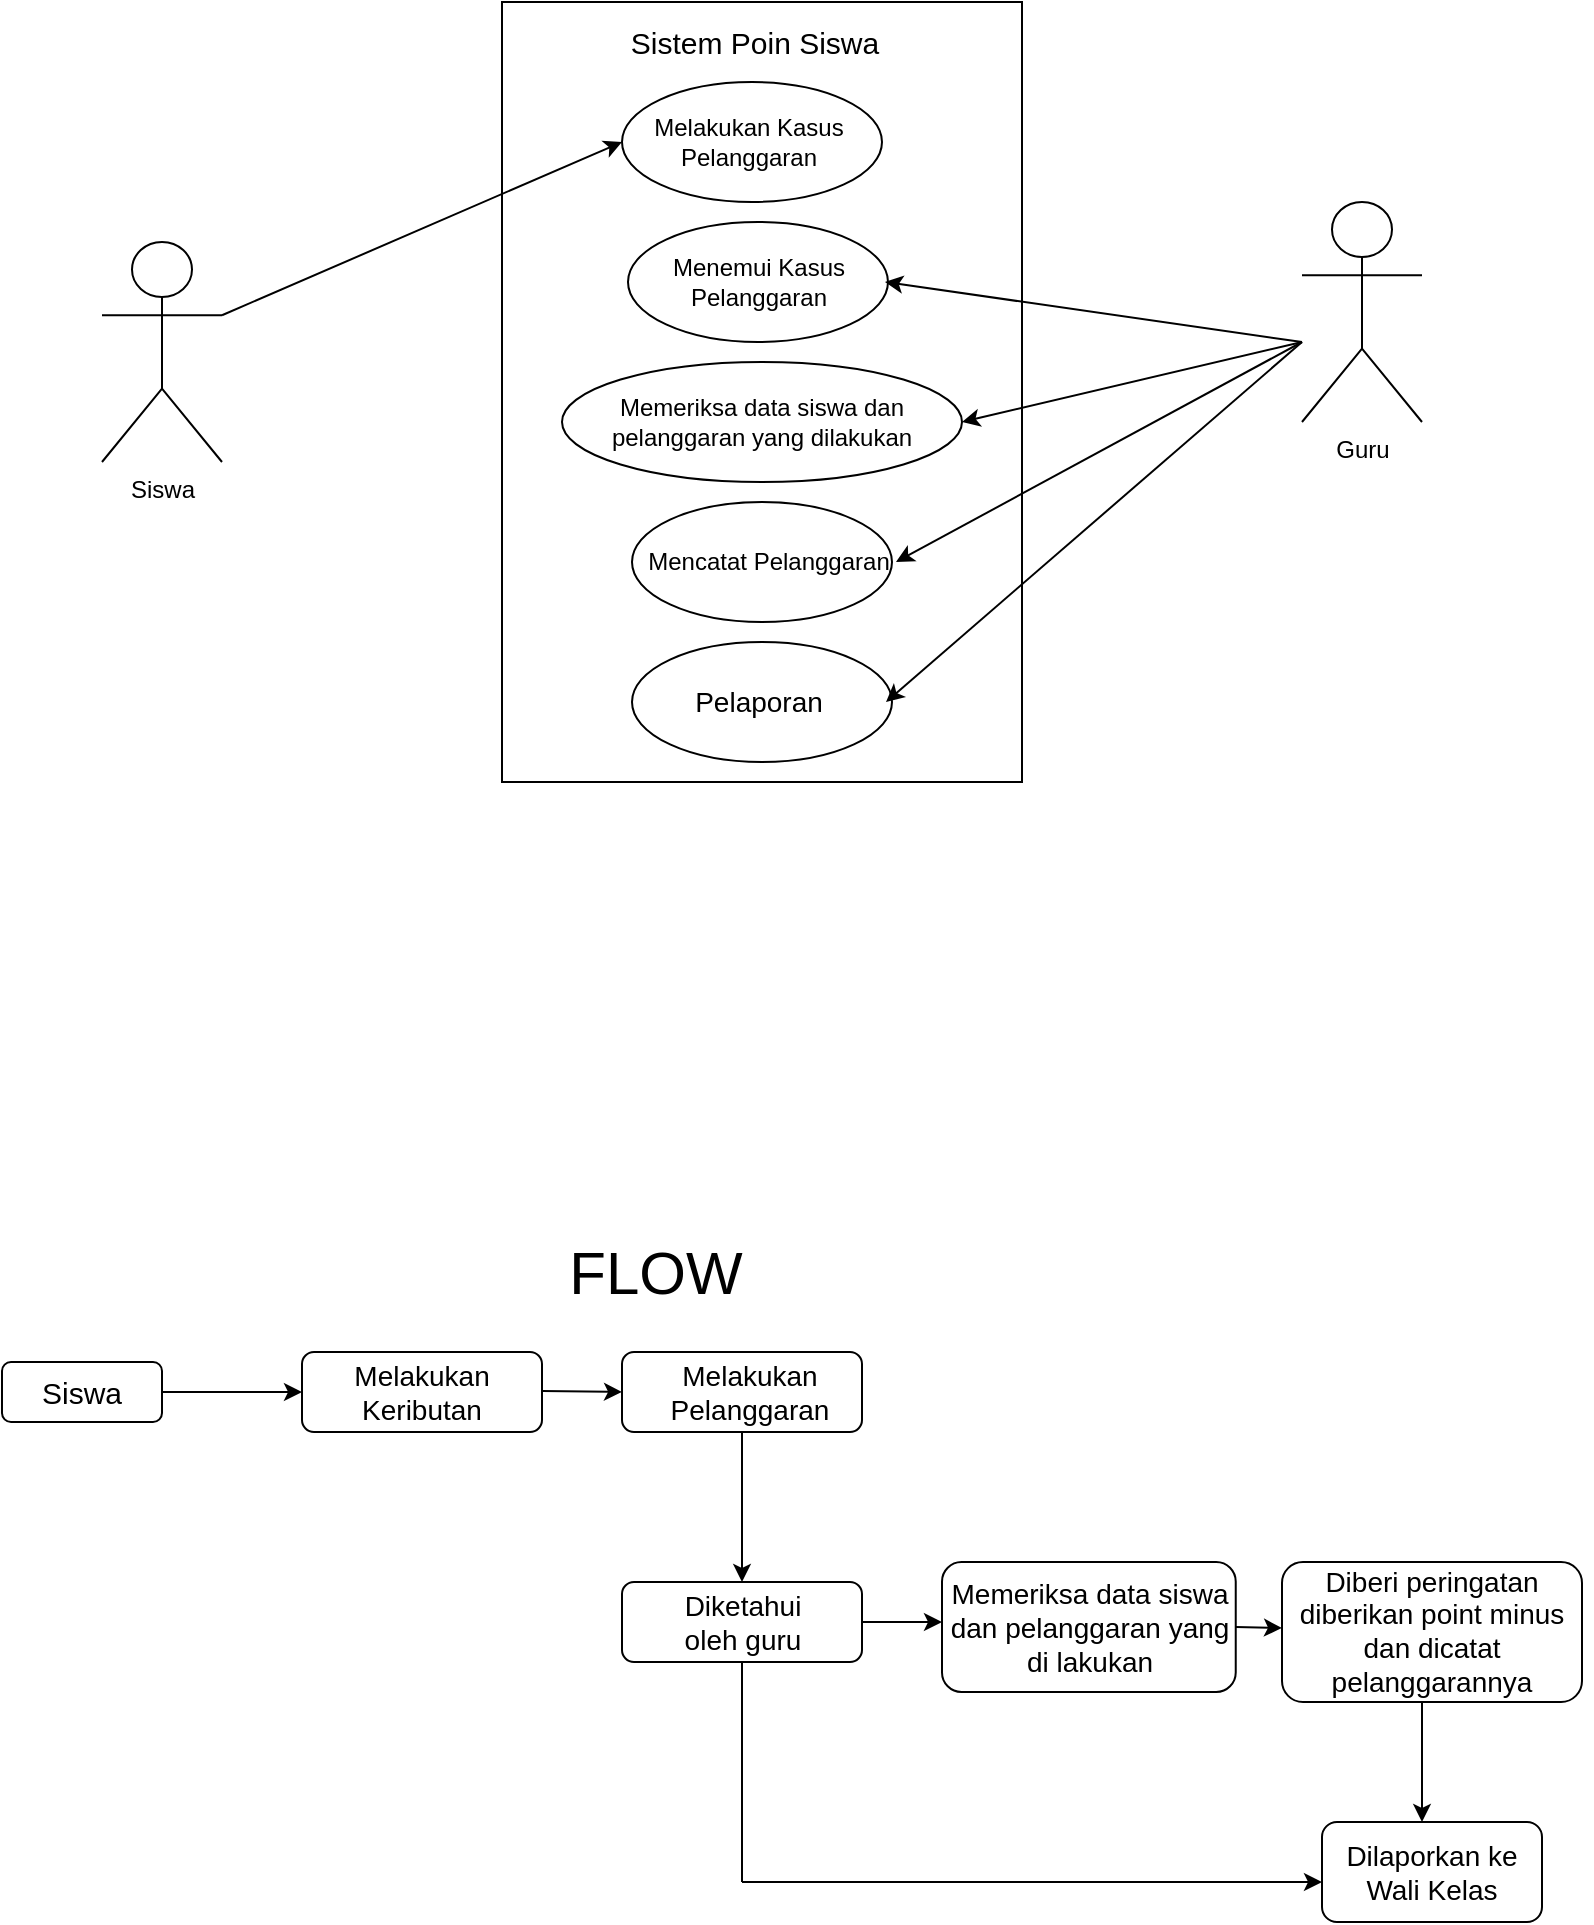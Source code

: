 <mxfile version="23.0.2" type="github">
  <diagram name="Page-1" id="c-LBESTsWk4GhdOicQx2">
    <mxGraphModel dx="969" dy="561" grid="1" gridSize="10" guides="1" tooltips="1" connect="1" arrows="1" fold="1" page="1" pageScale="1" pageWidth="850" pageHeight="1100" math="0" shadow="0">
      <root>
        <mxCell id="0" />
        <mxCell id="1" parent="0" />
        <mxCell id="ZHsp3BJBkllkspzBNNJd-2" value="" style="rounded=0;whiteSpace=wrap;html=1;" vertex="1" parent="1">
          <mxGeometry x="300" y="70" width="260" height="390" as="geometry" />
        </mxCell>
        <mxCell id="ZHsp3BJBkllkspzBNNJd-3" value="" style="ellipse;whiteSpace=wrap;html=1;" vertex="1" parent="1">
          <mxGeometry x="360" y="110" width="130" height="60" as="geometry" />
        </mxCell>
        <mxCell id="ZHsp3BJBkllkspzBNNJd-4" value="&lt;font style=&quot;font-size: 15px;&quot;&gt;Sistem Poin Siswa&lt;/font&gt;" style="text;html=1;strokeColor=none;fillColor=none;align=center;verticalAlign=middle;whiteSpace=wrap;rounded=0;" vertex="1" parent="1">
          <mxGeometry x="363" y="70" width="127" height="40" as="geometry" />
        </mxCell>
        <mxCell id="ZHsp3BJBkllkspzBNNJd-8" value="&lt;font style=&quot;font-size: 12px;&quot;&gt;Melakukan Kasus Pelanggaran&lt;/font&gt;" style="text;html=1;strokeColor=none;fillColor=none;align=center;verticalAlign=middle;whiteSpace=wrap;rounded=0;" vertex="1" parent="1">
          <mxGeometry x="360" y="120" width="127" height="40" as="geometry" />
        </mxCell>
        <mxCell id="ZHsp3BJBkllkspzBNNJd-10" value="" style="ellipse;whiteSpace=wrap;html=1;" vertex="1" parent="1">
          <mxGeometry x="363" y="180" width="130" height="60" as="geometry" />
        </mxCell>
        <mxCell id="ZHsp3BJBkllkspzBNNJd-11" value="&lt;font style=&quot;font-size: 12px;&quot;&gt;Menemui Kasus Pelanggaran&lt;/font&gt;" style="text;html=1;strokeColor=none;fillColor=none;align=center;verticalAlign=middle;whiteSpace=wrap;rounded=0;" vertex="1" parent="1">
          <mxGeometry x="364.5" y="190" width="127" height="40" as="geometry" />
        </mxCell>
        <mxCell id="ZHsp3BJBkllkspzBNNJd-12" value="" style="ellipse;whiteSpace=wrap;html=1;" vertex="1" parent="1">
          <mxGeometry x="330" y="250" width="200" height="60" as="geometry" />
        </mxCell>
        <mxCell id="ZHsp3BJBkllkspzBNNJd-13" value="&lt;font style=&quot;font-size: 12px;&quot;&gt;Memeriksa data siswa dan pelanggaran yang dilakukan&lt;/font&gt;" style="text;html=1;strokeColor=none;fillColor=none;align=center;verticalAlign=middle;whiteSpace=wrap;rounded=0;" vertex="1" parent="1">
          <mxGeometry x="353.25" y="260" width="153.5" height="40" as="geometry" />
        </mxCell>
        <mxCell id="ZHsp3BJBkllkspzBNNJd-15" value="" style="ellipse;whiteSpace=wrap;html=1;" vertex="1" parent="1">
          <mxGeometry x="365" y="320" width="130" height="60" as="geometry" />
        </mxCell>
        <mxCell id="ZHsp3BJBkllkspzBNNJd-16" value="" style="ellipse;whiteSpace=wrap;html=1;" vertex="1" parent="1">
          <mxGeometry x="365" y="390" width="130" height="60" as="geometry" />
        </mxCell>
        <mxCell id="ZHsp3BJBkllkspzBNNJd-17" value="&lt;font style=&quot;font-size: 12px;&quot;&gt;Mencatat Pelanggaran&lt;/font&gt;" style="text;html=1;strokeColor=none;fillColor=none;align=center;verticalAlign=middle;whiteSpace=wrap;rounded=0;" vertex="1" parent="1">
          <mxGeometry x="370" y="330" width="127" height="40" as="geometry" />
        </mxCell>
        <mxCell id="ZHsp3BJBkllkspzBNNJd-18" value="&lt;font style=&quot;font-size: 14px;&quot;&gt;Pelaporan&lt;/font&gt;" style="text;html=1;strokeColor=none;fillColor=none;align=center;verticalAlign=middle;whiteSpace=wrap;rounded=0;" vertex="1" parent="1">
          <mxGeometry x="365" y="355" width="127" height="130" as="geometry" />
        </mxCell>
        <mxCell id="ZHsp3BJBkllkspzBNNJd-19" value="Siswa" style="shape=umlActor;verticalLabelPosition=bottom;verticalAlign=top;html=1;outlineConnect=0;" vertex="1" parent="1">
          <mxGeometry x="100" y="190" width="60" height="110" as="geometry" />
        </mxCell>
        <mxCell id="ZHsp3BJBkllkspzBNNJd-21" value="Guru" style="shape=umlActor;verticalLabelPosition=bottom;verticalAlign=top;html=1;outlineConnect=0;" vertex="1" parent="1">
          <mxGeometry x="700" y="170" width="60" height="110" as="geometry" />
        </mxCell>
        <mxCell id="ZHsp3BJBkllkspzBNNJd-25" value="" style="endArrow=classic;html=1;rounded=0;entryX=0;entryY=0.5;entryDx=0;entryDy=0;exitX=1;exitY=0.333;exitDx=0;exitDy=0;exitPerimeter=0;" edge="1" parent="1" source="ZHsp3BJBkllkspzBNNJd-19" target="ZHsp3BJBkllkspzBNNJd-8">
          <mxGeometry width="50" height="50" relative="1" as="geometry">
            <mxPoint x="230" y="190" as="sourcePoint" />
            <mxPoint x="280" y="140" as="targetPoint" />
          </mxGeometry>
        </mxCell>
        <mxCell id="ZHsp3BJBkllkspzBNNJd-27" value="" style="endArrow=classic;html=1;rounded=0;entryX=1;entryY=0.5;entryDx=0;entryDy=0;" edge="1" parent="1" target="ZHsp3BJBkllkspzBNNJd-11">
          <mxGeometry width="50" height="50" relative="1" as="geometry">
            <mxPoint x="700" y="240" as="sourcePoint" />
            <mxPoint x="620" y="230" as="targetPoint" />
          </mxGeometry>
        </mxCell>
        <mxCell id="ZHsp3BJBkllkspzBNNJd-28" value="" style="endArrow=classic;html=1;rounded=0;entryX=1;entryY=0.5;entryDx=0;entryDy=0;" edge="1" parent="1" target="ZHsp3BJBkllkspzBNNJd-12">
          <mxGeometry width="50" height="50" relative="1" as="geometry">
            <mxPoint x="700" y="240" as="sourcePoint" />
            <mxPoint x="620" y="260" as="targetPoint" />
          </mxGeometry>
        </mxCell>
        <mxCell id="ZHsp3BJBkllkspzBNNJd-29" value="" style="endArrow=classic;html=1;rounded=0;entryX=1;entryY=0.5;entryDx=0;entryDy=0;" edge="1" parent="1" target="ZHsp3BJBkllkspzBNNJd-17">
          <mxGeometry width="50" height="50" relative="1" as="geometry">
            <mxPoint x="700" y="240" as="sourcePoint" />
            <mxPoint x="670" y="280" as="targetPoint" />
          </mxGeometry>
        </mxCell>
        <mxCell id="ZHsp3BJBkllkspzBNNJd-30" value="" style="endArrow=classic;html=1;rounded=0;entryX=1;entryY=0.5;entryDx=0;entryDy=0;" edge="1" parent="1" target="ZHsp3BJBkllkspzBNNJd-18">
          <mxGeometry width="50" height="50" relative="1" as="geometry">
            <mxPoint x="700" y="240" as="sourcePoint" />
            <mxPoint x="650" y="320" as="targetPoint" />
          </mxGeometry>
        </mxCell>
        <mxCell id="ZHsp3BJBkllkspzBNNJd-31" value="" style="rounded=1;whiteSpace=wrap;html=1;" vertex="1" parent="1">
          <mxGeometry x="50" y="750" width="80" height="30" as="geometry" />
        </mxCell>
        <mxCell id="ZHsp3BJBkllkspzBNNJd-32" value="&lt;font style=&quot;font-size: 15px;&quot;&gt;Siswa&lt;/font&gt;" style="text;html=1;strokeColor=none;fillColor=none;align=center;verticalAlign=middle;whiteSpace=wrap;rounded=0;" vertex="1" parent="1">
          <mxGeometry x="60" y="752.5" width="60" height="25" as="geometry" />
        </mxCell>
        <mxCell id="ZHsp3BJBkllkspzBNNJd-33" value="" style="endArrow=classic;html=1;rounded=0;exitX=1;exitY=0.5;exitDx=0;exitDy=0;" edge="1" parent="1" source="ZHsp3BJBkllkspzBNNJd-31">
          <mxGeometry width="50" height="50" relative="1" as="geometry">
            <mxPoint x="150" y="790" as="sourcePoint" />
            <mxPoint x="200" y="765" as="targetPoint" />
          </mxGeometry>
        </mxCell>
        <mxCell id="ZHsp3BJBkllkspzBNNJd-34" value="" style="rounded=1;whiteSpace=wrap;html=1;" vertex="1" parent="1">
          <mxGeometry x="200" y="745" width="120" height="40" as="geometry" />
        </mxCell>
        <mxCell id="ZHsp3BJBkllkspzBNNJd-35" value="&lt;font style=&quot;font-size: 14px;&quot;&gt;Melakukan Keributan&lt;/font&gt;" style="text;html=1;strokeColor=none;fillColor=none;align=center;verticalAlign=middle;whiteSpace=wrap;rounded=0;" vertex="1" parent="1">
          <mxGeometry x="230" y="752.5" width="60" height="25" as="geometry" />
        </mxCell>
        <mxCell id="ZHsp3BJBkllkspzBNNJd-36" value="" style="endArrow=classic;html=1;rounded=0;exitX=1;exitY=0.5;exitDx=0;exitDy=0;" edge="1" parent="1">
          <mxGeometry width="50" height="50" relative="1" as="geometry">
            <mxPoint x="320" y="764.5" as="sourcePoint" />
            <mxPoint x="360" y="765" as="targetPoint" />
          </mxGeometry>
        </mxCell>
        <mxCell id="ZHsp3BJBkllkspzBNNJd-37" value="" style="rounded=1;whiteSpace=wrap;html=1;" vertex="1" parent="1">
          <mxGeometry x="360" y="745" width="120" height="40" as="geometry" />
        </mxCell>
        <mxCell id="ZHsp3BJBkllkspzBNNJd-38" value="&lt;font style=&quot;font-size: 14px;&quot;&gt;Melakukan Pelanggaran&lt;/font&gt;" style="text;html=1;strokeColor=none;fillColor=none;align=center;verticalAlign=middle;whiteSpace=wrap;rounded=0;" vertex="1" parent="1">
          <mxGeometry x="393.5" y="752.5" width="60" height="25" as="geometry" />
        </mxCell>
        <mxCell id="ZHsp3BJBkllkspzBNNJd-39" value="" style="endArrow=classic;html=1;rounded=0;exitX=0.5;exitY=1;exitDx=0;exitDy=0;entryX=0.5;entryY=0;entryDx=0;entryDy=0;" edge="1" parent="1" source="ZHsp3BJBkllkspzBNNJd-37" target="ZHsp3BJBkllkspzBNNJd-40">
          <mxGeometry width="50" height="50" relative="1" as="geometry">
            <mxPoint x="430" y="850" as="sourcePoint" />
            <mxPoint x="450" y="860" as="targetPoint" />
          </mxGeometry>
        </mxCell>
        <mxCell id="ZHsp3BJBkllkspzBNNJd-40" value="" style="rounded=1;whiteSpace=wrap;html=1;" vertex="1" parent="1">
          <mxGeometry x="360" y="860" width="120" height="40" as="geometry" />
        </mxCell>
        <mxCell id="ZHsp3BJBkllkspzBNNJd-41" value="&lt;font style=&quot;font-size: 14px;&quot;&gt;Diketahui oleh guru&lt;/font&gt;" style="text;html=1;strokeColor=none;fillColor=none;align=center;verticalAlign=middle;whiteSpace=wrap;rounded=0;" vertex="1" parent="1">
          <mxGeometry x="387.5" y="867.5" width="65" height="25" as="geometry" />
        </mxCell>
        <mxCell id="ZHsp3BJBkllkspzBNNJd-42" value="" style="endArrow=classic;html=1;rounded=0;exitX=1;exitY=0.5;exitDx=0;exitDy=0;" edge="1" parent="1" source="ZHsp3BJBkllkspzBNNJd-40">
          <mxGeometry width="50" height="50" relative="1" as="geometry">
            <mxPoint x="550" y="867.5" as="sourcePoint" />
            <mxPoint x="520" y="880" as="targetPoint" />
          </mxGeometry>
        </mxCell>
        <mxCell id="ZHsp3BJBkllkspzBNNJd-43" value="" style="rounded=1;whiteSpace=wrap;html=1;" vertex="1" parent="1">
          <mxGeometry x="520" y="850" width="146.87" height="65" as="geometry" />
        </mxCell>
        <mxCell id="ZHsp3BJBkllkspzBNNJd-44" value="&lt;font style=&quot;font-size: 14px;&quot;&gt;Memeriksa data siswa dan pelanggaran yang di lakukan&lt;/font&gt;" style="text;html=1;strokeColor=none;fillColor=none;align=center;verticalAlign=middle;whiteSpace=wrap;rounded=0;" vertex="1" parent="1">
          <mxGeometry x="520.62" y="870" width="146.25" height="25" as="geometry" />
        </mxCell>
        <mxCell id="ZHsp3BJBkllkspzBNNJd-50" value="" style="endArrow=classic;html=1;rounded=0;exitX=1;exitY=0.5;exitDx=0;exitDy=0;" edge="1" parent="1" source="ZHsp3BJBkllkspzBNNJd-44">
          <mxGeometry width="50" height="50" relative="1" as="geometry">
            <mxPoint x="680" y="900" as="sourcePoint" />
            <mxPoint x="690" y="883" as="targetPoint" />
          </mxGeometry>
        </mxCell>
        <mxCell id="ZHsp3BJBkllkspzBNNJd-51" value="" style="rounded=1;whiteSpace=wrap;html=1;" vertex="1" parent="1">
          <mxGeometry x="690" y="850" width="150" height="70" as="geometry" />
        </mxCell>
        <mxCell id="ZHsp3BJBkllkspzBNNJd-52" value="&lt;span style=&quot;font-size: 14px;&quot;&gt;Diberi peringatan&lt;br&gt;diberikan point minus dan dicatat pelanggarannya&lt;br&gt;&lt;br&gt;&lt;/span&gt;" style="text;html=1;strokeColor=none;fillColor=none;align=center;verticalAlign=middle;whiteSpace=wrap;rounded=0;" vertex="1" parent="1">
          <mxGeometry x="685" y="870" width="160" height="45" as="geometry" />
        </mxCell>
        <mxCell id="ZHsp3BJBkllkspzBNNJd-56" value="" style="endArrow=classic;html=1;rounded=0;exitX=0.5;exitY=1;exitDx=0;exitDy=0;" edge="1" parent="1">
          <mxGeometry width="50" height="50" relative="1" as="geometry">
            <mxPoint x="760" y="920" as="sourcePoint" />
            <mxPoint x="760" y="980" as="targetPoint" />
          </mxGeometry>
        </mxCell>
        <mxCell id="ZHsp3BJBkllkspzBNNJd-57" value="" style="rounded=1;whiteSpace=wrap;html=1;" vertex="1" parent="1">
          <mxGeometry x="710" y="980" width="110" height="50" as="geometry" />
        </mxCell>
        <mxCell id="ZHsp3BJBkllkspzBNNJd-58" value="&lt;font style=&quot;font-size: 14px;&quot;&gt;Dilaporkan ke Wali Kelas&lt;/font&gt;" style="text;html=1;strokeColor=none;fillColor=none;align=center;verticalAlign=middle;whiteSpace=wrap;rounded=0;" vertex="1" parent="1">
          <mxGeometry x="720" y="992.5" width="90" height="25" as="geometry" />
        </mxCell>
        <mxCell id="ZHsp3BJBkllkspzBNNJd-61" value="" style="endArrow=classic;html=1;rounded=0;" edge="1" parent="1">
          <mxGeometry width="50" height="50" relative="1" as="geometry">
            <mxPoint x="420" y="1010" as="sourcePoint" />
            <mxPoint x="710" y="1010" as="targetPoint" />
          </mxGeometry>
        </mxCell>
        <mxCell id="ZHsp3BJBkllkspzBNNJd-63" value="" style="endArrow=none;html=1;rounded=0;entryX=0.5;entryY=1;entryDx=0;entryDy=0;" edge="1" parent="1" target="ZHsp3BJBkllkspzBNNJd-40">
          <mxGeometry width="50" height="50" relative="1" as="geometry">
            <mxPoint x="420" y="1010" as="sourcePoint" />
            <mxPoint x="440" y="970" as="targetPoint" />
          </mxGeometry>
        </mxCell>
        <mxCell id="ZHsp3BJBkllkspzBNNJd-64" value="&lt;font style=&quot;font-size: 30px;&quot;&gt;FLOW&lt;/font&gt;" style="text;html=1;strokeColor=none;fillColor=none;align=center;verticalAlign=middle;whiteSpace=wrap;rounded=0;" vertex="1" parent="1">
          <mxGeometry x="257" y="690" width="240" height="30" as="geometry" />
        </mxCell>
      </root>
    </mxGraphModel>
  </diagram>
</mxfile>
